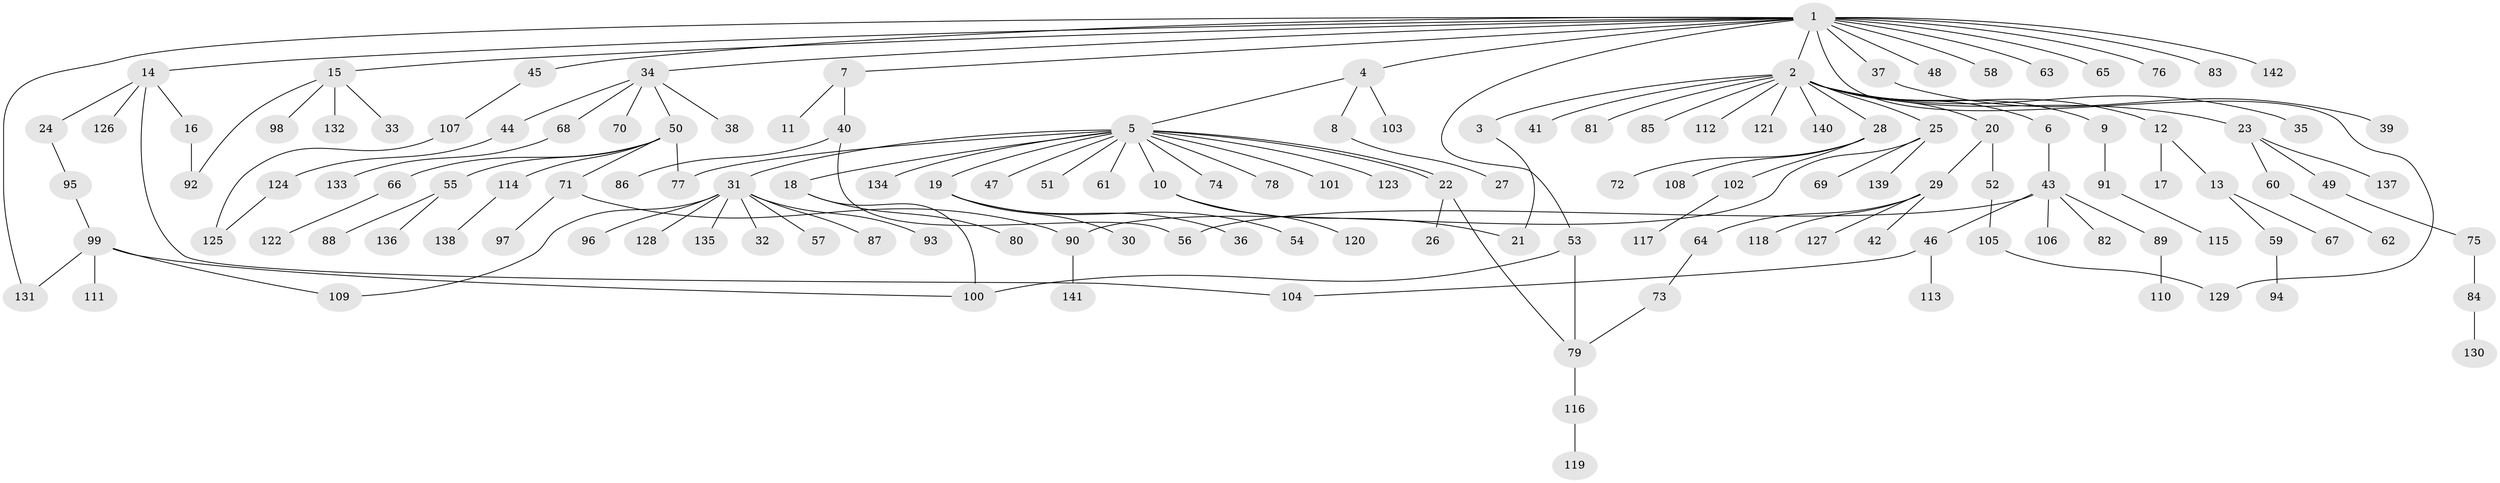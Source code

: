 // coarse degree distribution, {21: 0.008547008547008548, 15: 0.017094017094017096, 2: 0.23931623931623933, 4: 0.008547008547008548, 3: 0.08547008547008547, 1: 0.5641025641025641, 5: 0.02564102564102564, 6: 0.03418803418803419, 9: 0.008547008547008548, 7: 0.008547008547008548}
// Generated by graph-tools (version 1.1) at 2025/23/03/03/25 07:23:55]
// undirected, 142 vertices, 156 edges
graph export_dot {
graph [start="1"]
  node [color=gray90,style=filled];
  1;
  2;
  3;
  4;
  5;
  6;
  7;
  8;
  9;
  10;
  11;
  12;
  13;
  14;
  15;
  16;
  17;
  18;
  19;
  20;
  21;
  22;
  23;
  24;
  25;
  26;
  27;
  28;
  29;
  30;
  31;
  32;
  33;
  34;
  35;
  36;
  37;
  38;
  39;
  40;
  41;
  42;
  43;
  44;
  45;
  46;
  47;
  48;
  49;
  50;
  51;
  52;
  53;
  54;
  55;
  56;
  57;
  58;
  59;
  60;
  61;
  62;
  63;
  64;
  65;
  66;
  67;
  68;
  69;
  70;
  71;
  72;
  73;
  74;
  75;
  76;
  77;
  78;
  79;
  80;
  81;
  82;
  83;
  84;
  85;
  86;
  87;
  88;
  89;
  90;
  91;
  92;
  93;
  94;
  95;
  96;
  97;
  98;
  99;
  100;
  101;
  102;
  103;
  104;
  105;
  106;
  107;
  108;
  109;
  110;
  111;
  112;
  113;
  114;
  115;
  116;
  117;
  118;
  119;
  120;
  121;
  122;
  123;
  124;
  125;
  126;
  127;
  128;
  129;
  130;
  131;
  132;
  133;
  134;
  135;
  136;
  137;
  138;
  139;
  140;
  141;
  142;
  1 -- 2;
  1 -- 4;
  1 -- 7;
  1 -- 14;
  1 -- 15;
  1 -- 34;
  1 -- 37;
  1 -- 45;
  1 -- 48;
  1 -- 53;
  1 -- 58;
  1 -- 63;
  1 -- 65;
  1 -- 76;
  1 -- 83;
  1 -- 129;
  1 -- 131;
  1 -- 142;
  2 -- 3;
  2 -- 6;
  2 -- 9;
  2 -- 12;
  2 -- 20;
  2 -- 23;
  2 -- 25;
  2 -- 28;
  2 -- 35;
  2 -- 41;
  2 -- 81;
  2 -- 85;
  2 -- 112;
  2 -- 121;
  2 -- 140;
  3 -- 21;
  4 -- 5;
  4 -- 8;
  4 -- 103;
  5 -- 10;
  5 -- 18;
  5 -- 19;
  5 -- 22;
  5 -- 22;
  5 -- 31;
  5 -- 47;
  5 -- 51;
  5 -- 61;
  5 -- 74;
  5 -- 77;
  5 -- 78;
  5 -- 101;
  5 -- 123;
  5 -- 134;
  6 -- 43;
  7 -- 11;
  7 -- 40;
  8 -- 27;
  9 -- 91;
  10 -- 21;
  10 -- 120;
  12 -- 13;
  12 -- 17;
  13 -- 59;
  13 -- 67;
  14 -- 16;
  14 -- 24;
  14 -- 104;
  14 -- 126;
  15 -- 33;
  15 -- 92;
  15 -- 98;
  15 -- 132;
  16 -- 92;
  18 -- 80;
  18 -- 100;
  19 -- 30;
  19 -- 36;
  19 -- 54;
  20 -- 29;
  20 -- 52;
  22 -- 26;
  22 -- 79;
  23 -- 49;
  23 -- 60;
  23 -- 137;
  24 -- 95;
  25 -- 69;
  25 -- 90;
  25 -- 139;
  28 -- 72;
  28 -- 102;
  28 -- 108;
  29 -- 42;
  29 -- 64;
  29 -- 118;
  29 -- 127;
  31 -- 32;
  31 -- 57;
  31 -- 87;
  31 -- 93;
  31 -- 96;
  31 -- 109;
  31 -- 128;
  31 -- 135;
  34 -- 38;
  34 -- 44;
  34 -- 50;
  34 -- 68;
  34 -- 70;
  37 -- 39;
  40 -- 56;
  40 -- 86;
  43 -- 46;
  43 -- 56;
  43 -- 82;
  43 -- 89;
  43 -- 106;
  44 -- 124;
  45 -- 107;
  46 -- 104;
  46 -- 113;
  49 -- 75;
  50 -- 55;
  50 -- 66;
  50 -- 71;
  50 -- 77;
  50 -- 114;
  52 -- 105;
  53 -- 79;
  53 -- 100;
  55 -- 88;
  55 -- 136;
  59 -- 94;
  60 -- 62;
  64 -- 73;
  66 -- 122;
  68 -- 133;
  71 -- 90;
  71 -- 97;
  73 -- 79;
  75 -- 84;
  79 -- 116;
  84 -- 130;
  89 -- 110;
  90 -- 141;
  91 -- 115;
  95 -- 99;
  99 -- 100;
  99 -- 109;
  99 -- 111;
  99 -- 131;
  102 -- 117;
  105 -- 129;
  107 -- 125;
  114 -- 138;
  116 -- 119;
  124 -- 125;
}
